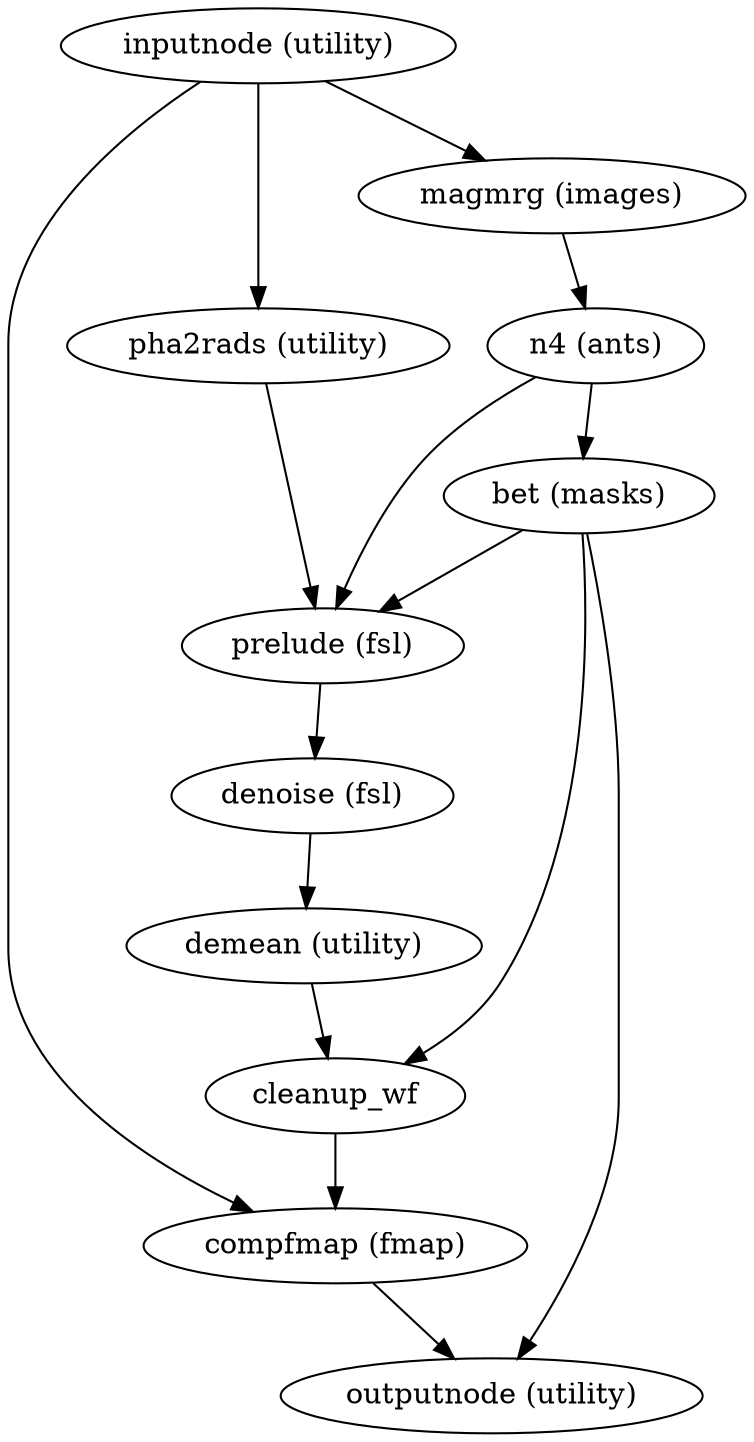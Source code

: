 strict digraph  {
"inputnode (utility)";
"compfmap (fmap)";
"magmrg (images)";
"pha2rads (utility)";
"outputnode (utility)";
"n4 (ants)";
"prelude (fsl)";
"bet (masks)";
"denoise (fsl)";
cleanup_wf;
"demean (utility)";
"inputnode (utility)" -> "compfmap (fmap)";
"inputnode (utility)" -> "magmrg (images)";
"inputnode (utility)" -> "pha2rads (utility)";
"compfmap (fmap)" -> "outputnode (utility)";
"magmrg (images)" -> "n4 (ants)";
"pha2rads (utility)" -> "prelude (fsl)";
"n4 (ants)" -> "prelude (fsl)";
"n4 (ants)" -> "bet (masks)";
"prelude (fsl)" -> "denoise (fsl)";
"bet (masks)" -> "prelude (fsl)";
"bet (masks)" -> cleanup_wf;
"bet (masks)" -> "outputnode (utility)";
"denoise (fsl)" -> "demean (utility)";
cleanup_wf -> "compfmap (fmap)";
"demean (utility)" -> cleanup_wf;
}
